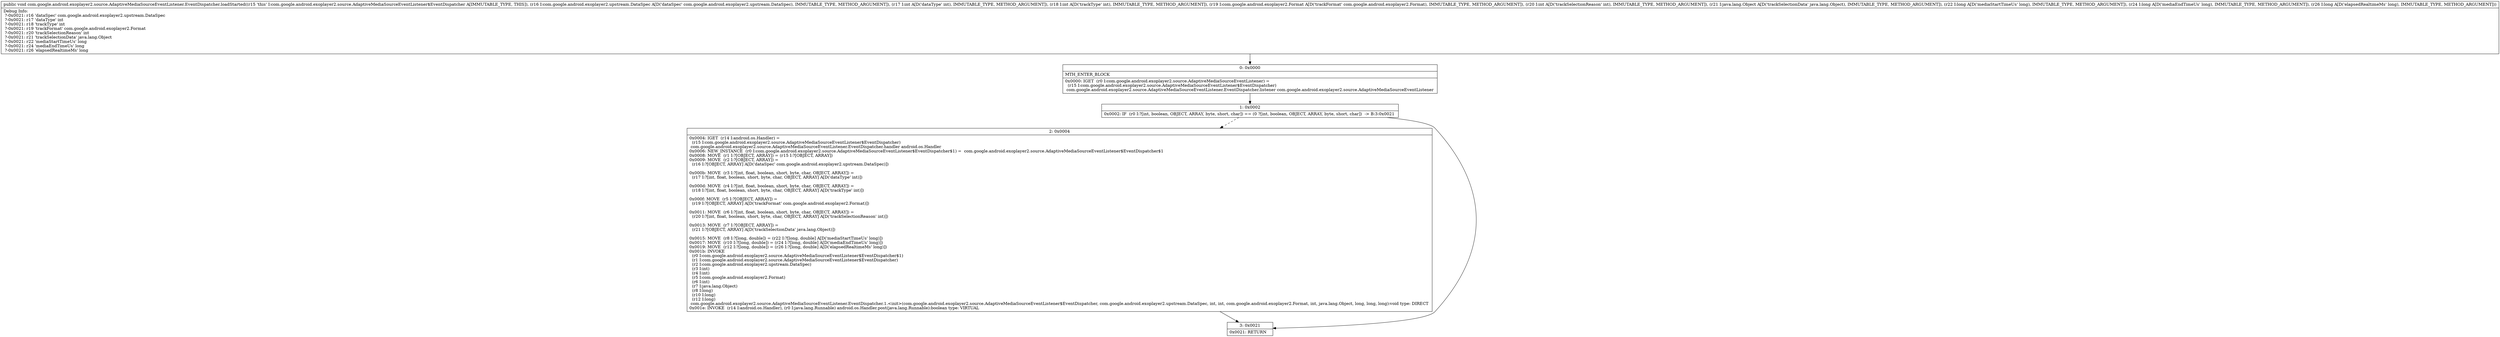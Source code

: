 digraph "CFG forcom.google.android.exoplayer2.source.AdaptiveMediaSourceEventListener.EventDispatcher.loadStarted(Lcom\/google\/android\/exoplayer2\/upstream\/DataSpec;IILcom\/google\/android\/exoplayer2\/Format;ILjava\/lang\/Object;JJJ)V" {
Node_0 [shape=record,label="{0\:\ 0x0000|MTH_ENTER_BLOCK\l|0x0000: IGET  (r0 I:com.google.android.exoplayer2.source.AdaptiveMediaSourceEventListener) = \l  (r15 I:com.google.android.exoplayer2.source.AdaptiveMediaSourceEventListener$EventDispatcher)\l com.google.android.exoplayer2.source.AdaptiveMediaSourceEventListener.EventDispatcher.listener com.google.android.exoplayer2.source.AdaptiveMediaSourceEventListener \l}"];
Node_1 [shape=record,label="{1\:\ 0x0002|0x0002: IF  (r0 I:?[int, boolean, OBJECT, ARRAY, byte, short, char]) == (0 ?[int, boolean, OBJECT, ARRAY, byte, short, char])  \-\> B:3:0x0021 \l}"];
Node_2 [shape=record,label="{2\:\ 0x0004|0x0004: IGET  (r14 I:android.os.Handler) = \l  (r15 I:com.google.android.exoplayer2.source.AdaptiveMediaSourceEventListener$EventDispatcher)\l com.google.android.exoplayer2.source.AdaptiveMediaSourceEventListener.EventDispatcher.handler android.os.Handler \l0x0006: NEW_INSTANCE  (r0 I:com.google.android.exoplayer2.source.AdaptiveMediaSourceEventListener$EventDispatcher$1) =  com.google.android.exoplayer2.source.AdaptiveMediaSourceEventListener$EventDispatcher$1 \l0x0008: MOVE  (r1 I:?[OBJECT, ARRAY]) = (r15 I:?[OBJECT, ARRAY]) \l0x0009: MOVE  (r2 I:?[OBJECT, ARRAY]) = \l  (r16 I:?[OBJECT, ARRAY] A[D('dataSpec' com.google.android.exoplayer2.upstream.DataSpec)])\l \l0x000b: MOVE  (r3 I:?[int, float, boolean, short, byte, char, OBJECT, ARRAY]) = \l  (r17 I:?[int, float, boolean, short, byte, char, OBJECT, ARRAY] A[D('dataType' int)])\l \l0x000d: MOVE  (r4 I:?[int, float, boolean, short, byte, char, OBJECT, ARRAY]) = \l  (r18 I:?[int, float, boolean, short, byte, char, OBJECT, ARRAY] A[D('trackType' int)])\l \l0x000f: MOVE  (r5 I:?[OBJECT, ARRAY]) = \l  (r19 I:?[OBJECT, ARRAY] A[D('trackFormat' com.google.android.exoplayer2.Format)])\l \l0x0011: MOVE  (r6 I:?[int, float, boolean, short, byte, char, OBJECT, ARRAY]) = \l  (r20 I:?[int, float, boolean, short, byte, char, OBJECT, ARRAY] A[D('trackSelectionReason' int)])\l \l0x0013: MOVE  (r7 I:?[OBJECT, ARRAY]) = \l  (r21 I:?[OBJECT, ARRAY] A[D('trackSelectionData' java.lang.Object)])\l \l0x0015: MOVE  (r8 I:?[long, double]) = (r22 I:?[long, double] A[D('mediaStartTimeUs' long)]) \l0x0017: MOVE  (r10 I:?[long, double]) = (r24 I:?[long, double] A[D('mediaEndTimeUs' long)]) \l0x0019: MOVE  (r12 I:?[long, double]) = (r26 I:?[long, double] A[D('elapsedRealtimeMs' long)]) \l0x001b: INVOKE  \l  (r0 I:com.google.android.exoplayer2.source.AdaptiveMediaSourceEventListener$EventDispatcher$1)\l  (r1 I:com.google.android.exoplayer2.source.AdaptiveMediaSourceEventListener$EventDispatcher)\l  (r2 I:com.google.android.exoplayer2.upstream.DataSpec)\l  (r3 I:int)\l  (r4 I:int)\l  (r5 I:com.google.android.exoplayer2.Format)\l  (r6 I:int)\l  (r7 I:java.lang.Object)\l  (r8 I:long)\l  (r10 I:long)\l  (r12 I:long)\l com.google.android.exoplayer2.source.AdaptiveMediaSourceEventListener.EventDispatcher.1.\<init\>(com.google.android.exoplayer2.source.AdaptiveMediaSourceEventListener$EventDispatcher, com.google.android.exoplayer2.upstream.DataSpec, int, int, com.google.android.exoplayer2.Format, int, java.lang.Object, long, long, long):void type: DIRECT \l0x001e: INVOKE  (r14 I:android.os.Handler), (r0 I:java.lang.Runnable) android.os.Handler.post(java.lang.Runnable):boolean type: VIRTUAL \l}"];
Node_3 [shape=record,label="{3\:\ 0x0021|0x0021: RETURN   \l}"];
MethodNode[shape=record,label="{public void com.google.android.exoplayer2.source.AdaptiveMediaSourceEventListener.EventDispatcher.loadStarted((r15 'this' I:com.google.android.exoplayer2.source.AdaptiveMediaSourceEventListener$EventDispatcher A[IMMUTABLE_TYPE, THIS]), (r16 I:com.google.android.exoplayer2.upstream.DataSpec A[D('dataSpec' com.google.android.exoplayer2.upstream.DataSpec), IMMUTABLE_TYPE, METHOD_ARGUMENT]), (r17 I:int A[D('dataType' int), IMMUTABLE_TYPE, METHOD_ARGUMENT]), (r18 I:int A[D('trackType' int), IMMUTABLE_TYPE, METHOD_ARGUMENT]), (r19 I:com.google.android.exoplayer2.Format A[D('trackFormat' com.google.android.exoplayer2.Format), IMMUTABLE_TYPE, METHOD_ARGUMENT]), (r20 I:int A[D('trackSelectionReason' int), IMMUTABLE_TYPE, METHOD_ARGUMENT]), (r21 I:java.lang.Object A[D('trackSelectionData' java.lang.Object), IMMUTABLE_TYPE, METHOD_ARGUMENT]), (r22 I:long A[D('mediaStartTimeUs' long), IMMUTABLE_TYPE, METHOD_ARGUMENT]), (r24 I:long A[D('mediaEndTimeUs' long), IMMUTABLE_TYPE, METHOD_ARGUMENT]), (r26 I:long A[D('elapsedRealtimeMs' long), IMMUTABLE_TYPE, METHOD_ARGUMENT]))  | Debug Info:\l  ?\-0x0021: r16 'dataSpec' com.google.android.exoplayer2.upstream.DataSpec\l  ?\-0x0021: r17 'dataType' int\l  ?\-0x0021: r18 'trackType' int\l  ?\-0x0021: r19 'trackFormat' com.google.android.exoplayer2.Format\l  ?\-0x0021: r20 'trackSelectionReason' int\l  ?\-0x0021: r21 'trackSelectionData' java.lang.Object\l  ?\-0x0021: r22 'mediaStartTimeUs' long\l  ?\-0x0021: r24 'mediaEndTimeUs' long\l  ?\-0x0021: r26 'elapsedRealtimeMs' long\l}"];
MethodNode -> Node_0;
Node_0 -> Node_1;
Node_1 -> Node_2[style=dashed];
Node_1 -> Node_3;
Node_2 -> Node_3;
}

